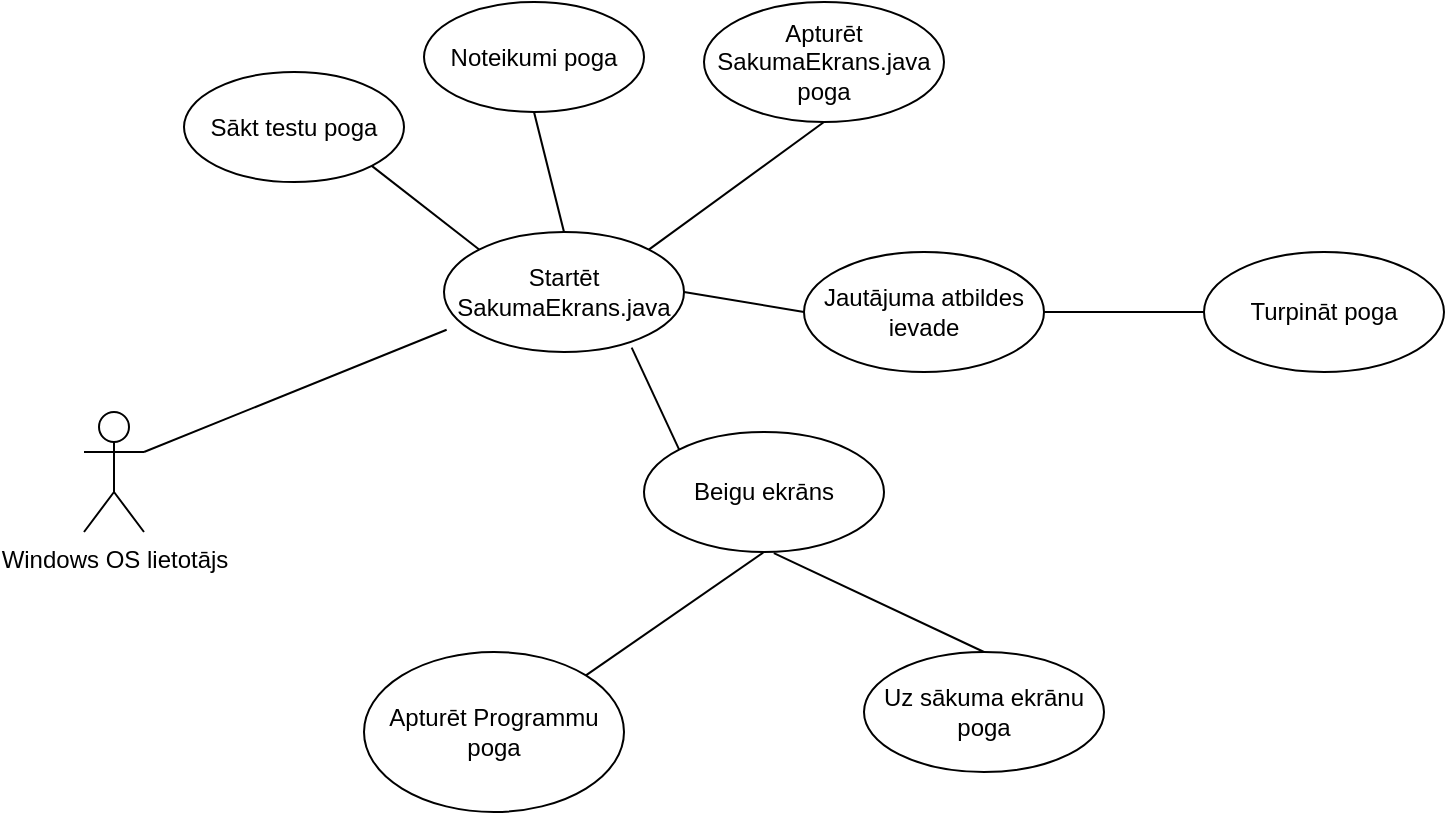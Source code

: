 <mxfile version="21.3.8" type="device">
  <diagram name="Page-1" id="1lIyzBnSoxcRoaJGURCU">
    <mxGraphModel dx="1434" dy="708" grid="1" gridSize="10" guides="1" tooltips="1" connect="1" arrows="1" fold="1" page="1" pageScale="1" pageWidth="850" pageHeight="1100" math="0" shadow="0">
      <root>
        <mxCell id="0" />
        <mxCell id="1" parent="0" />
        <mxCell id="DqRpoxztphLa7JPKAt8U-1" value="Windows OS lietotājs" style="shape=umlActor;verticalLabelPosition=bottom;verticalAlign=top;html=1;outlineConnect=0;" parent="1" vertex="1">
          <mxGeometry x="60" y="420" width="30" height="60" as="geometry" />
        </mxCell>
        <mxCell id="DqRpoxztphLa7JPKAt8U-5" value="" style="endArrow=none;html=1;rounded=0;entryX=0.011;entryY=0.736;entryDx=0;entryDy=0;entryPerimeter=0;" parent="1" edge="1">
          <mxGeometry width="50" height="50" relative="1" as="geometry">
            <mxPoint x="90" y="440" as="sourcePoint" />
            <mxPoint x="241.32" y="378.88" as="targetPoint" />
          </mxGeometry>
        </mxCell>
        <mxCell id="DqRpoxztphLa7JPKAt8U-26" value="Apturēt Programmu poga" style="ellipse;whiteSpace=wrap;html=1;" parent="1" vertex="1">
          <mxGeometry x="200" y="540" width="130" height="80" as="geometry" />
        </mxCell>
        <mxCell id="DqRpoxztphLa7JPKAt8U-33" value="Startēt SakumaEkrans.java" style="ellipse;whiteSpace=wrap;html=1;" parent="1" vertex="1">
          <mxGeometry x="240" y="330" width="120" height="60" as="geometry" />
        </mxCell>
        <mxCell id="DqRpoxztphLa7JPKAt8U-35" value="Apturēt SakumaEkrans.java&lt;br&gt;poga" style="ellipse;whiteSpace=wrap;html=1;" parent="1" vertex="1">
          <mxGeometry x="370" y="215" width="120" height="60" as="geometry" />
        </mxCell>
        <mxCell id="DqRpoxztphLa7JPKAt8U-36" value="Noteikumi poga" style="ellipse;whiteSpace=wrap;html=1;" parent="1" vertex="1">
          <mxGeometry x="230" y="215" width="110" height="55" as="geometry" />
        </mxCell>
        <mxCell id="DqRpoxztphLa7JPKAt8U-37" value="Sākt testu poga" style="ellipse;whiteSpace=wrap;html=1;" parent="1" vertex="1">
          <mxGeometry x="110" y="250" width="110" height="55" as="geometry" />
        </mxCell>
        <mxCell id="DqRpoxztphLa7JPKAt8U-40" value="" style="endArrow=none;html=1;rounded=0;entryX=0.5;entryY=1;entryDx=0;entryDy=0;exitX=0.5;exitY=0;exitDx=0;exitDy=0;" parent="1" source="DqRpoxztphLa7JPKAt8U-33" target="DqRpoxztphLa7JPKAt8U-36" edge="1">
          <mxGeometry width="50" height="50" relative="1" as="geometry">
            <mxPoint x="290" y="290" as="sourcePoint" />
            <mxPoint x="320" y="290" as="targetPoint" />
          </mxGeometry>
        </mxCell>
        <mxCell id="DqRpoxztphLa7JPKAt8U-41" value="" style="endArrow=none;html=1;rounded=0;entryX=0.5;entryY=1;entryDx=0;entryDy=0;exitX=1;exitY=0;exitDx=0;exitDy=0;" parent="1" source="DqRpoxztphLa7JPKAt8U-33" target="DqRpoxztphLa7JPKAt8U-35" edge="1">
          <mxGeometry width="50" height="50" relative="1" as="geometry">
            <mxPoint x="340" y="330" as="sourcePoint" />
            <mxPoint x="315" y="270" as="targetPoint" />
          </mxGeometry>
        </mxCell>
        <mxCell id="DqRpoxztphLa7JPKAt8U-42" value="" style="endArrow=none;html=1;rounded=0;entryX=1;entryY=1;entryDx=0;entryDy=0;exitX=0;exitY=0;exitDx=0;exitDy=0;" parent="1" source="DqRpoxztphLa7JPKAt8U-33" target="DqRpoxztphLa7JPKAt8U-37" edge="1">
          <mxGeometry width="50" height="50" relative="1" as="geometry">
            <mxPoint x="225" y="350" as="sourcePoint" />
            <mxPoint x="200" y="290" as="targetPoint" />
          </mxGeometry>
        </mxCell>
        <mxCell id="DqRpoxztphLa7JPKAt8U-44" value="Jautājuma atbildes ievade" style="ellipse;whiteSpace=wrap;html=1;" parent="1" vertex="1">
          <mxGeometry x="420" y="340" width="120" height="60" as="geometry" />
        </mxCell>
        <mxCell id="DqRpoxztphLa7JPKAt8U-46" value="" style="endArrow=none;html=1;rounded=0;entryX=0;entryY=0.5;entryDx=0;entryDy=0;exitX=1;exitY=0.5;exitDx=0;exitDy=0;" parent="1" source="DqRpoxztphLa7JPKAt8U-33" target="DqRpoxztphLa7JPKAt8U-44" edge="1">
          <mxGeometry width="50" height="50" relative="1" as="geometry">
            <mxPoint x="368" y="364" as="sourcePoint" />
            <mxPoint x="425" y="305" as="targetPoint" />
          </mxGeometry>
        </mxCell>
        <mxCell id="DqRpoxztphLa7JPKAt8U-48" value="Beigu ekrāns" style="ellipse;whiteSpace=wrap;html=1;" parent="1" vertex="1">
          <mxGeometry x="340" y="430" width="120" height="60" as="geometry" />
        </mxCell>
        <mxCell id="DqRpoxztphLa7JPKAt8U-49" value="" style="endArrow=none;html=1;rounded=0;entryX=0;entryY=0;entryDx=0;entryDy=0;exitX=0.782;exitY=0.964;exitDx=0;exitDy=0;exitPerimeter=0;" parent="1" source="DqRpoxztphLa7JPKAt8U-33" target="DqRpoxztphLa7JPKAt8U-48" edge="1">
          <mxGeometry width="50" height="50" relative="1" as="geometry">
            <mxPoint x="340" y="410" as="sourcePoint" />
            <mxPoint x="400" y="420" as="targetPoint" />
          </mxGeometry>
        </mxCell>
        <mxCell id="DqRpoxztphLa7JPKAt8U-54" value="Uz sākuma ekrānu poga" style="ellipse;whiteSpace=wrap;html=1;" parent="1" vertex="1">
          <mxGeometry x="450" y="540" width="120" height="60" as="geometry" />
        </mxCell>
        <mxCell id="DqRpoxztphLa7JPKAt8U-55" value="" style="endArrow=none;html=1;rounded=0;entryX=1;entryY=0;entryDx=0;entryDy=0;exitX=0.5;exitY=1;exitDx=0;exitDy=0;" parent="1" source="DqRpoxztphLa7JPKAt8U-48" target="DqRpoxztphLa7JPKAt8U-26" edge="1">
          <mxGeometry width="50" height="50" relative="1" as="geometry">
            <mxPoint x="316" y="479" as="sourcePoint" />
            <mxPoint x="340" y="530" as="targetPoint" />
          </mxGeometry>
        </mxCell>
        <mxCell id="DqRpoxztphLa7JPKAt8U-56" value="" style="endArrow=none;html=1;rounded=0;entryX=0.5;entryY=0;entryDx=0;entryDy=0;exitX=0.541;exitY=1.01;exitDx=0;exitDy=0;exitPerimeter=0;" parent="1" source="DqRpoxztphLa7JPKAt8U-48" target="DqRpoxztphLa7JPKAt8U-54" edge="1">
          <mxGeometry width="50" height="50" relative="1" as="geometry">
            <mxPoint x="401" y="500" as="sourcePoint" />
            <mxPoint x="425" y="551" as="targetPoint" />
          </mxGeometry>
        </mxCell>
        <mxCell id="VbYfs2QCiZGxIskrbiUl-3" value="Turpināt poga" style="ellipse;whiteSpace=wrap;html=1;" vertex="1" parent="1">
          <mxGeometry x="620" y="340" width="120" height="60" as="geometry" />
        </mxCell>
        <mxCell id="VbYfs2QCiZGxIskrbiUl-4" value="" style="endArrow=none;html=1;rounded=0;entryX=0;entryY=0.5;entryDx=0;entryDy=0;exitX=1;exitY=0.5;exitDx=0;exitDy=0;" edge="1" parent="1" source="DqRpoxztphLa7JPKAt8U-44" target="VbYfs2QCiZGxIskrbiUl-3">
          <mxGeometry width="50" height="50" relative="1" as="geometry">
            <mxPoint x="560" y="390" as="sourcePoint" />
            <mxPoint x="620" y="400" as="targetPoint" />
          </mxGeometry>
        </mxCell>
      </root>
    </mxGraphModel>
  </diagram>
</mxfile>
